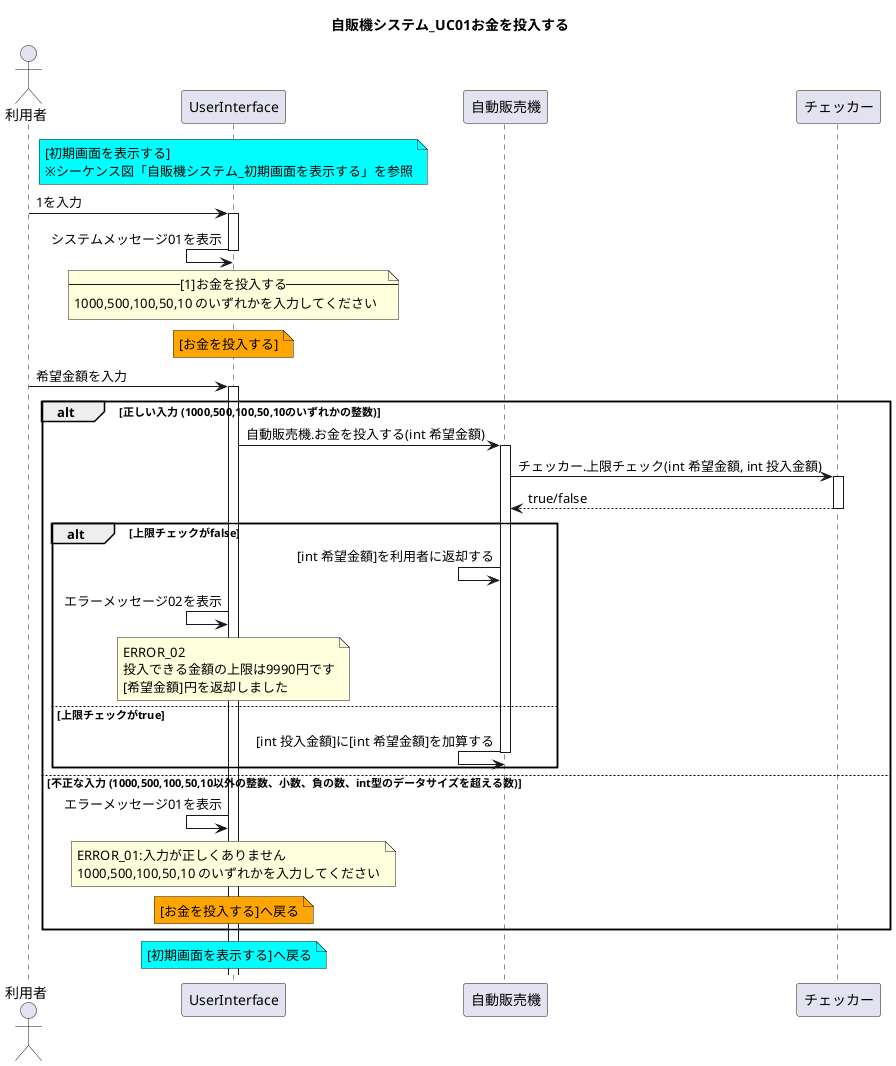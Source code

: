@startuml
title 自販機システム_UC01お金を投入する

actor 利用者
note over UserInterface #Cyan
[初期画面を表示する]
※シーケンス図「自販機システム_初期画面を表示する」を参照
end note

利用者 -> UserInterface : 1を入力
activate UserInterface


UserInterface <- UserInterface : システムメッセージ01を表示
    note over UserInterface
    --[1]お金を投入する--
    1000,500,100,50,10 のいずれかを入力してください
    end note
deactivate UserInterface


note over UserInterface #Orange
[お金を投入する]
end note
利用者 -> UserInterface : 希望金額を入力
'不正な入力はUIの段階で弾いておくべきではないか? 現実の自販機も異物は突っ込めない
'自分で定めた条件や、sc.nextInt()の例外を拾う
activate UserInterface

alt 正しい入力 (1000,500,100,50,10のいずれかの整数)

UserInterface -> 自動販売機 : 自動販売機.お金を投入する(int 希望金額)
activate 自動販売機


自動販売機 -> チェッカー : チェッカー.上限チェック(int 希望金額, int 投入金額)
activate チェッカー
自動販売機 <-- チェッカー : true/false
deactivate チェッカー

alt 上限チェックがfalse
自動販売機 <- 自動販売機 : [int 希望金額]を利用者に返却する
UserInterface <- UserInterface : エラーメッセージ02を表示

    note over UserInterface
    ERROR_02
    投入できる金額の上限は9990円です
    [希望金額]円を返却しました
    end note

else 上限チェックがtrue
自動販売機 <- 自動販売機 : [int 投入金額]に[int 希望金額]を加算する
deactivate 自動販売機
end



else 不正な入力 (1000,500,100,50,10以外の整数、小数、負の数、int型のデータサイズを超える数)
UserInterface <- UserInterface : エラーメッセージ01を表示
    note over UserInterface
    ERROR_01:入力が正しくありません
    1000,500,100,50,10 のいずれかを入力してください
    end note

    note over UserInterface #Orange
    [お金を投入する]へ戻る
    end note
end

note over UserInterface #Cyan
[初期画面を表示する]へ戻る
end note

@enduml